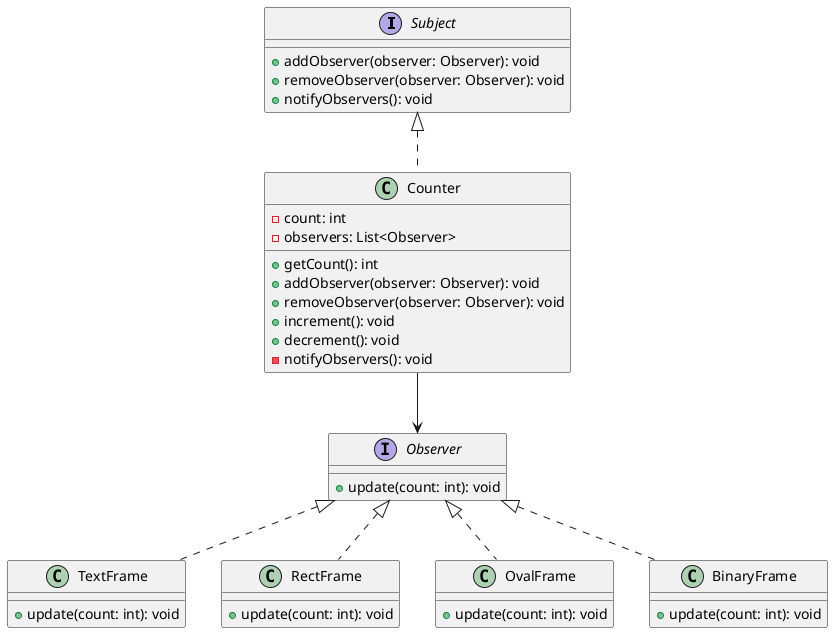 @startuml


interface Subject {
    + addObserver(observer: Observer): void
    + removeObserver(observer: Observer): void
    + notifyObservers(): void
}

interface Observer {
    + update(count: int): void
}


class Counter implements Subject {
    - count: int
    - observers: List<Observer>
    + getCount(): int
    + addObserver(observer: Observer): void
    + removeObserver(observer: Observer): void
    + increment(): void
    + decrement(): void
    - notifyObservers(): void
}

Counter --> Observer

class TextFrame implements Observer {
    + update(count: int): void
}

class RectFrame implements Observer {
    + update(count: int): void
}

class OvalFrame implements Observer {
    + update(count: int): void
}

class BinaryFrame implements Observer {
    + update(count: int): void
}


@enduml
